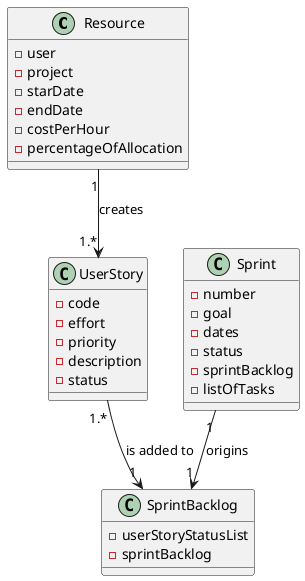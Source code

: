@startuml

class Resource  {
	-user
	-project
	-starDate
	-endDate
	-costPerHour
	-percentageOfAllocation
}

class UserStory {
	-code
	-effort
	-priority
	-description
	-status
}

class SprintBacklog  {
	-userStoryStatusList
	-sprintBacklog
}

class Sprint {
	-number
	-goal
	-dates
	-status
	-sprintBacklog
	-listOfTasks
}


UserStory "1.*" --> "1" SprintBacklog : is added to
Sprint "1" --> "1" SprintBacklog : origins
Resource "1" --> "1.*" UserStory : creates
@enduml